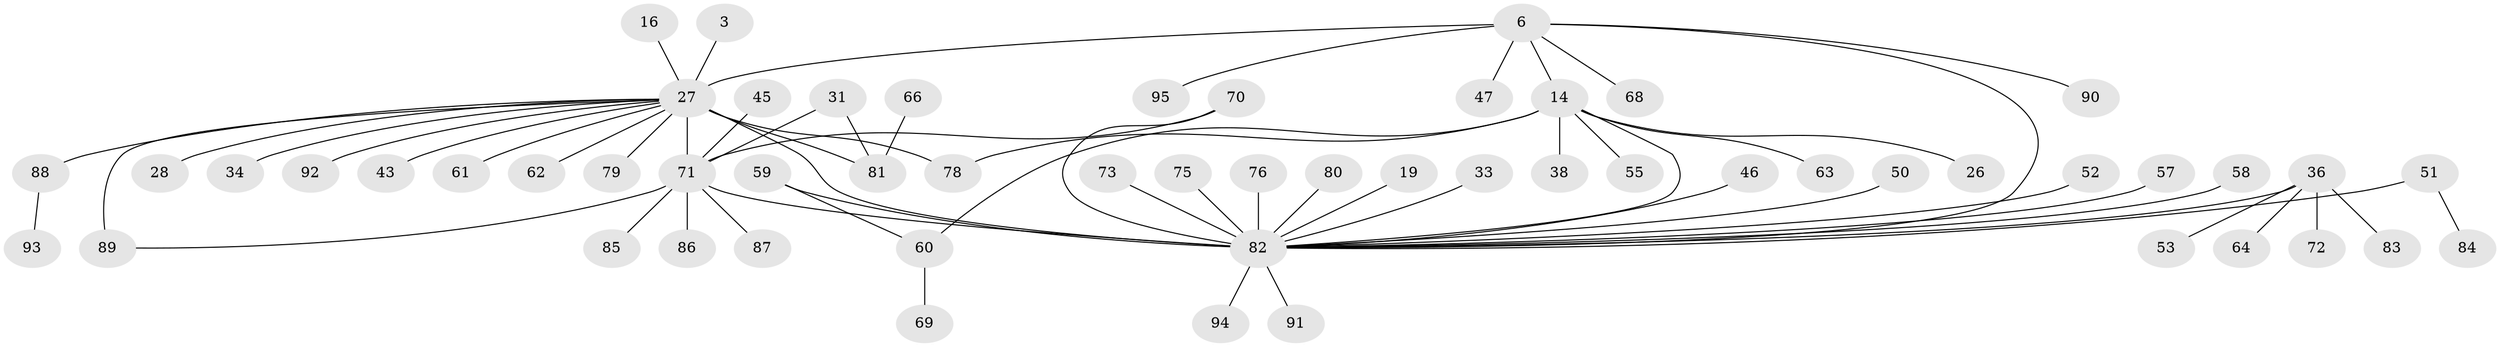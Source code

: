 // original degree distribution, {3: 0.09473684210526316, 28: 0.010526315789473684, 1: 0.4631578947368421, 10: 0.021052631578947368, 4: 0.07368421052631578, 7: 0.010526315789473684, 6: 0.05263157894736842, 2: 0.25263157894736843, 9: 0.010526315789473684, 5: 0.010526315789473684}
// Generated by graph-tools (version 1.1) at 2025/50/03/04/25 21:50:02]
// undirected, 57 vertices, 64 edges
graph export_dot {
graph [start="1"]
  node [color=gray90,style=filled];
  3;
  6;
  14 [super="+12"];
  16;
  19;
  26;
  27 [super="+2"];
  28;
  31;
  33;
  34;
  36 [super="+13"];
  38;
  43;
  45;
  46;
  47;
  50;
  51;
  52;
  53;
  55;
  57;
  58;
  59 [super="+54"];
  60 [super="+37"];
  61;
  62;
  63;
  64;
  66;
  68;
  69;
  70 [super="+48"];
  71 [super="+9+7+40+42"];
  72;
  73;
  75;
  76;
  78;
  79;
  80;
  81 [super="+17"];
  82 [super="+8+39+77+49+74"];
  83;
  84;
  85;
  86 [super="+35"];
  87;
  88;
  89 [super="+11+65+44"];
  90;
  91;
  92;
  93;
  94;
  95 [super="+10"];
  3 -- 27;
  6 -- 14 [weight=2];
  6 -- 27 [weight=2];
  6 -- 47;
  6 -- 68;
  6 -- 90;
  6 -- 95 [weight=2];
  6 -- 82;
  14 -- 26;
  14 -- 38;
  14 -- 55;
  14 -- 63;
  14 -- 78;
  14 -- 82;
  14 -- 60;
  16 -- 27;
  19 -- 82;
  27 -- 62;
  27 -- 89 [weight=3];
  27 -- 71 [weight=4];
  27 -- 78;
  27 -- 79;
  27 -- 81 [weight=2];
  27 -- 88;
  27 -- 28;
  27 -- 92;
  27 -- 34;
  27 -- 43;
  27 -- 61;
  27 -- 82 [weight=6];
  31 -- 81;
  31 -- 71;
  33 -- 82;
  36 -- 53;
  36 -- 64;
  36 -- 72;
  36 -- 82 [weight=2];
  36 -- 83;
  45 -- 71;
  46 -- 82;
  50 -- 82;
  51 -- 84;
  51 -- 82;
  52 -- 82;
  57 -- 82;
  58 -- 82;
  59 -- 82 [weight=3];
  59 -- 60;
  60 -- 69;
  66 -- 81;
  70 -- 71;
  70 -- 82;
  71 -- 82;
  71 -- 87;
  71 -- 85;
  71 -- 86 [weight=2];
  71 -- 89 [weight=2];
  73 -- 82;
  75 -- 82;
  76 -- 82;
  80 -- 82;
  82 -- 94;
  82 -- 91;
  88 -- 93;
}
